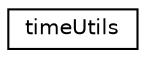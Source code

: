 digraph "Graphical Class Hierarchy"
{
  edge [fontname="Helvetica",fontsize="10",labelfontname="Helvetica",labelfontsize="10"];
  node [fontname="Helvetica",fontsize="10",shape=record];
  rankdir="LR";
  Node0 [label="timeUtils",height=0.2,width=0.4,color="black", fillcolor="white", style="filled",URL="$classtimeUtils.html"];
}

